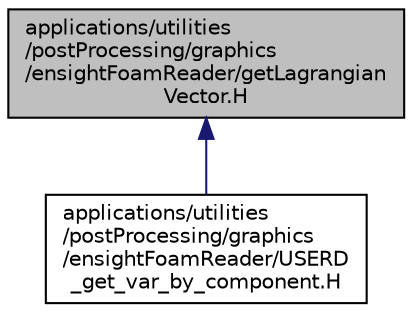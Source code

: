 digraph "applications/utilities/postProcessing/graphics/ensightFoamReader/getLagrangianVector.H"
{
  bgcolor="transparent";
  edge [fontname="Helvetica",fontsize="10",labelfontname="Helvetica",labelfontsize="10"];
  node [fontname="Helvetica",fontsize="10",shape=record];
  Node1 [label="applications/utilities\l/postProcessing/graphics\l/ensightFoamReader/getLagrangian\lVector.H",height=0.2,width=0.4,color="black", fillcolor="grey75", style="filled", fontcolor="black"];
  Node1 -> Node2 [dir="back",color="midnightblue",fontsize="10",style="solid",fontname="Helvetica"];
  Node2 [label="applications/utilities\l/postProcessing/graphics\l/ensightFoamReader/USERD\l_get_var_by_component.H",height=0.2,width=0.4,color="black",URL="$a04506.html"];
}
